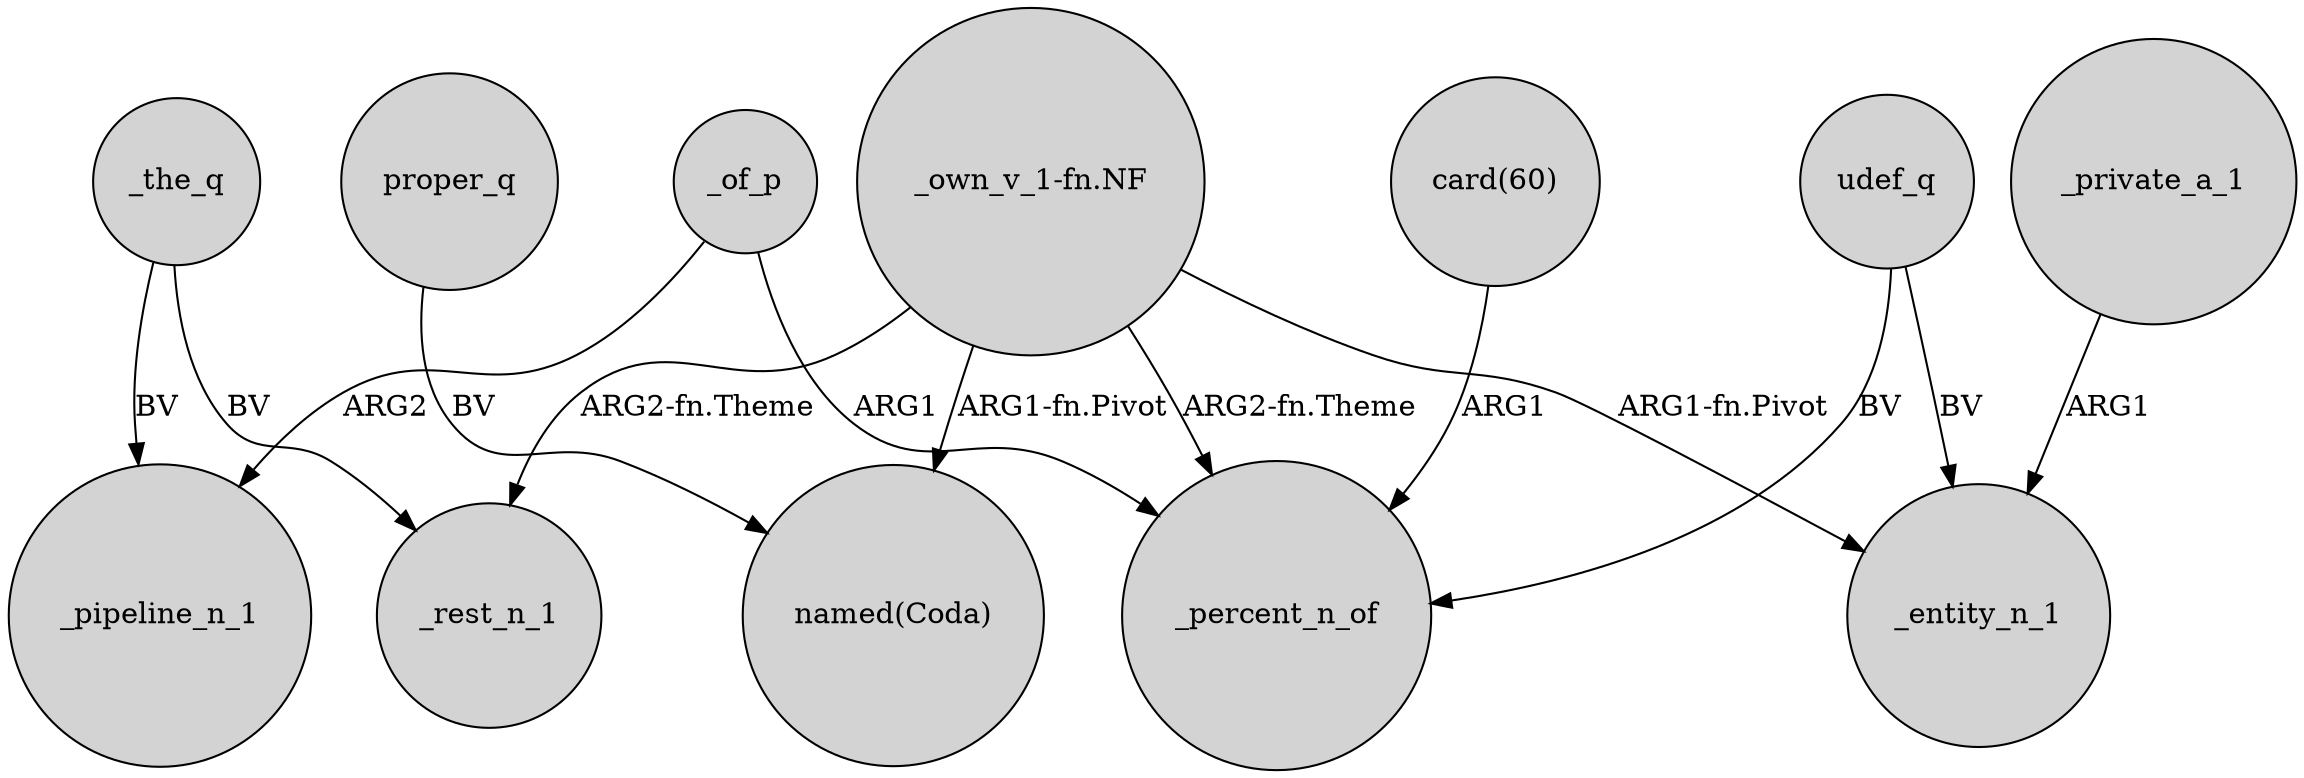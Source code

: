 digraph {
	node [shape=circle style=filled]
	_of_p -> _pipeline_n_1 [label=ARG2]
	_the_q -> _rest_n_1 [label=BV]
	"_own_v_1-fn.NF" -> _rest_n_1 [label="ARG2-fn.Theme"]
	udef_q -> _percent_n_of [label=BV]
	"_own_v_1-fn.NF" -> "named(Coda)" [label="ARG1-fn.Pivot"]
	proper_q -> "named(Coda)" [label=BV]
	udef_q -> _entity_n_1 [label=BV]
	"card(60)" -> _percent_n_of [label=ARG1]
	"_own_v_1-fn.NF" -> _percent_n_of [label="ARG2-fn.Theme"]
	_private_a_1 -> _entity_n_1 [label=ARG1]
	"_own_v_1-fn.NF" -> _entity_n_1 [label="ARG1-fn.Pivot"]
	_of_p -> _percent_n_of [label=ARG1]
	_the_q -> _pipeline_n_1 [label=BV]
}
